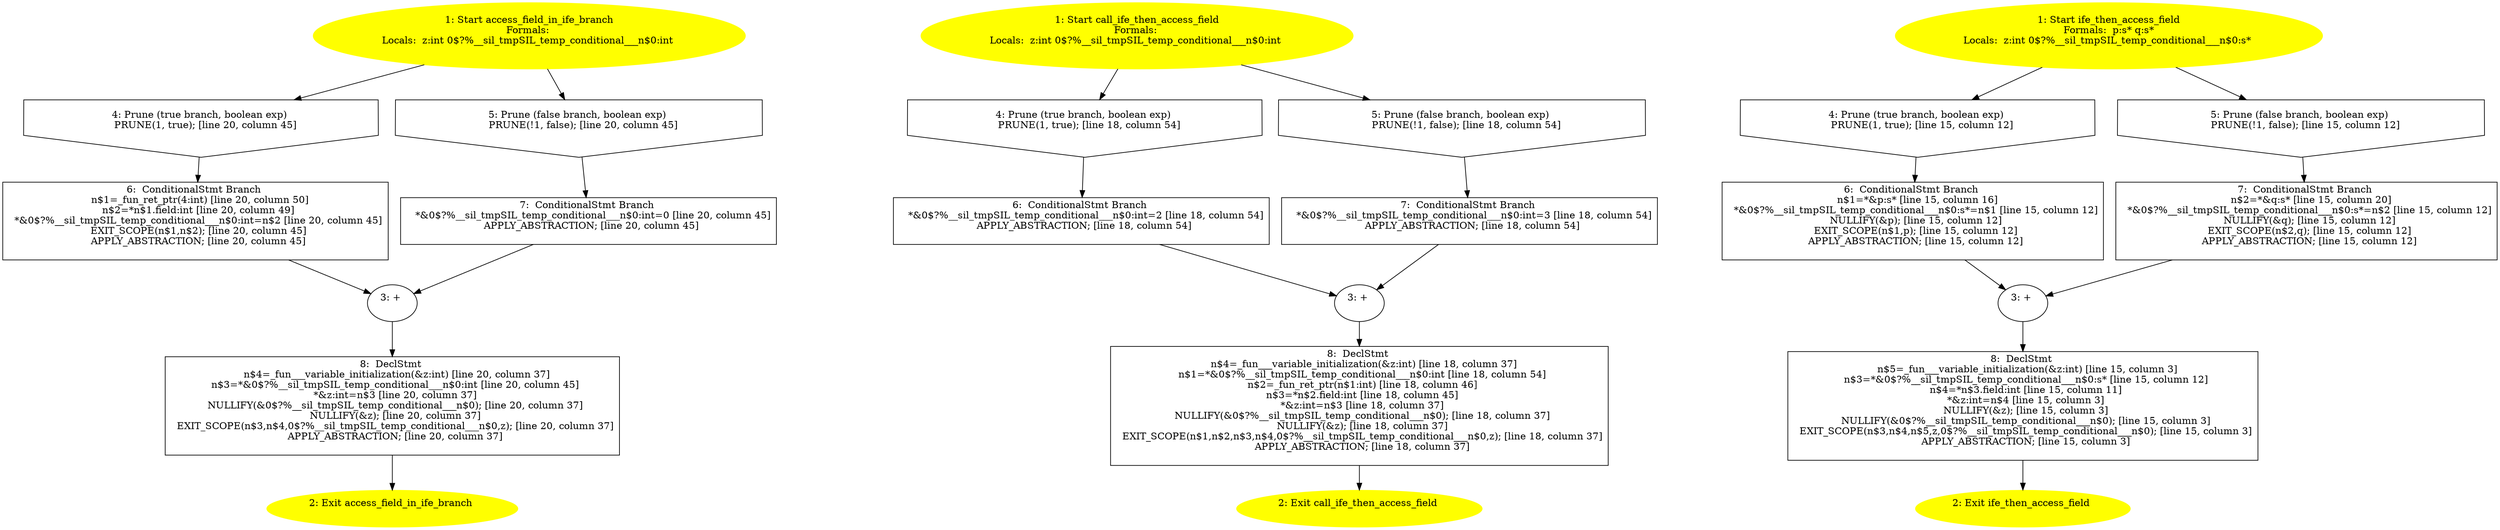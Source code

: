 /* @generated */
digraph cfg {
"access_field_in_ife_branch.09235b723e846eb21b7cc76cb004f032_1" [label="1: Start access_field_in_ife_branch\nFormals: \nLocals:  z:int 0$?%__sil_tmpSIL_temp_conditional___n$0:int \n  " color=yellow style=filled]
	

	 "access_field_in_ife_branch.09235b723e846eb21b7cc76cb004f032_1" -> "access_field_in_ife_branch.09235b723e846eb21b7cc76cb004f032_4" ;
	 "access_field_in_ife_branch.09235b723e846eb21b7cc76cb004f032_1" -> "access_field_in_ife_branch.09235b723e846eb21b7cc76cb004f032_5" ;
"access_field_in_ife_branch.09235b723e846eb21b7cc76cb004f032_2" [label="2: Exit access_field_in_ife_branch \n  " color=yellow style=filled]
	

"access_field_in_ife_branch.09235b723e846eb21b7cc76cb004f032_3" [label="3: + \n  " ]
	

	 "access_field_in_ife_branch.09235b723e846eb21b7cc76cb004f032_3" -> "access_field_in_ife_branch.09235b723e846eb21b7cc76cb004f032_8" ;
"access_field_in_ife_branch.09235b723e846eb21b7cc76cb004f032_4" [label="4: Prune (true branch, boolean exp) \n   PRUNE(1, true); [line 20, column 45]\n " shape="invhouse"]
	

	 "access_field_in_ife_branch.09235b723e846eb21b7cc76cb004f032_4" -> "access_field_in_ife_branch.09235b723e846eb21b7cc76cb004f032_6" ;
"access_field_in_ife_branch.09235b723e846eb21b7cc76cb004f032_5" [label="5: Prune (false branch, boolean exp) \n   PRUNE(!1, false); [line 20, column 45]\n " shape="invhouse"]
	

	 "access_field_in_ife_branch.09235b723e846eb21b7cc76cb004f032_5" -> "access_field_in_ife_branch.09235b723e846eb21b7cc76cb004f032_7" ;
"access_field_in_ife_branch.09235b723e846eb21b7cc76cb004f032_6" [label="6:  ConditionalStmt Branch \n   n$1=_fun_ret_ptr(4:int) [line 20, column 50]\n  n$2=*n$1.field:int [line 20, column 49]\n  *&0$?%__sil_tmpSIL_temp_conditional___n$0:int=n$2 [line 20, column 45]\n  EXIT_SCOPE(n$1,n$2); [line 20, column 45]\n  APPLY_ABSTRACTION; [line 20, column 45]\n " shape="box"]
	

	 "access_field_in_ife_branch.09235b723e846eb21b7cc76cb004f032_6" -> "access_field_in_ife_branch.09235b723e846eb21b7cc76cb004f032_3" ;
"access_field_in_ife_branch.09235b723e846eb21b7cc76cb004f032_7" [label="7:  ConditionalStmt Branch \n   *&0$?%__sil_tmpSIL_temp_conditional___n$0:int=0 [line 20, column 45]\n  APPLY_ABSTRACTION; [line 20, column 45]\n " shape="box"]
	

	 "access_field_in_ife_branch.09235b723e846eb21b7cc76cb004f032_7" -> "access_field_in_ife_branch.09235b723e846eb21b7cc76cb004f032_3" ;
"access_field_in_ife_branch.09235b723e846eb21b7cc76cb004f032_8" [label="8:  DeclStmt \n   n$4=_fun___variable_initialization(&z:int) [line 20, column 37]\n  n$3=*&0$?%__sil_tmpSIL_temp_conditional___n$0:int [line 20, column 45]\n  *&z:int=n$3 [line 20, column 37]\n  NULLIFY(&0$?%__sil_tmpSIL_temp_conditional___n$0); [line 20, column 37]\n  NULLIFY(&z); [line 20, column 37]\n  EXIT_SCOPE(n$3,n$4,0$?%__sil_tmpSIL_temp_conditional___n$0,z); [line 20, column 37]\n  APPLY_ABSTRACTION; [line 20, column 37]\n " shape="box"]
	

	 "access_field_in_ife_branch.09235b723e846eb21b7cc76cb004f032_8" -> "access_field_in_ife_branch.09235b723e846eb21b7cc76cb004f032_2" ;
"call_ife_then_access_field.b6f399d1a50b93c2421854974cd226e3_1" [label="1: Start call_ife_then_access_field\nFormals: \nLocals:  z:int 0$?%__sil_tmpSIL_temp_conditional___n$0:int \n  " color=yellow style=filled]
	

	 "call_ife_then_access_field.b6f399d1a50b93c2421854974cd226e3_1" -> "call_ife_then_access_field.b6f399d1a50b93c2421854974cd226e3_4" ;
	 "call_ife_then_access_field.b6f399d1a50b93c2421854974cd226e3_1" -> "call_ife_then_access_field.b6f399d1a50b93c2421854974cd226e3_5" ;
"call_ife_then_access_field.b6f399d1a50b93c2421854974cd226e3_2" [label="2: Exit call_ife_then_access_field \n  " color=yellow style=filled]
	

"call_ife_then_access_field.b6f399d1a50b93c2421854974cd226e3_3" [label="3: + \n  " ]
	

	 "call_ife_then_access_field.b6f399d1a50b93c2421854974cd226e3_3" -> "call_ife_then_access_field.b6f399d1a50b93c2421854974cd226e3_8" ;
"call_ife_then_access_field.b6f399d1a50b93c2421854974cd226e3_4" [label="4: Prune (true branch, boolean exp) \n   PRUNE(1, true); [line 18, column 54]\n " shape="invhouse"]
	

	 "call_ife_then_access_field.b6f399d1a50b93c2421854974cd226e3_4" -> "call_ife_then_access_field.b6f399d1a50b93c2421854974cd226e3_6" ;
"call_ife_then_access_field.b6f399d1a50b93c2421854974cd226e3_5" [label="5: Prune (false branch, boolean exp) \n   PRUNE(!1, false); [line 18, column 54]\n " shape="invhouse"]
	

	 "call_ife_then_access_field.b6f399d1a50b93c2421854974cd226e3_5" -> "call_ife_then_access_field.b6f399d1a50b93c2421854974cd226e3_7" ;
"call_ife_then_access_field.b6f399d1a50b93c2421854974cd226e3_6" [label="6:  ConditionalStmt Branch \n   *&0$?%__sil_tmpSIL_temp_conditional___n$0:int=2 [line 18, column 54]\n  APPLY_ABSTRACTION; [line 18, column 54]\n " shape="box"]
	

	 "call_ife_then_access_field.b6f399d1a50b93c2421854974cd226e3_6" -> "call_ife_then_access_field.b6f399d1a50b93c2421854974cd226e3_3" ;
"call_ife_then_access_field.b6f399d1a50b93c2421854974cd226e3_7" [label="7:  ConditionalStmt Branch \n   *&0$?%__sil_tmpSIL_temp_conditional___n$0:int=3 [line 18, column 54]\n  APPLY_ABSTRACTION; [line 18, column 54]\n " shape="box"]
	

	 "call_ife_then_access_field.b6f399d1a50b93c2421854974cd226e3_7" -> "call_ife_then_access_field.b6f399d1a50b93c2421854974cd226e3_3" ;
"call_ife_then_access_field.b6f399d1a50b93c2421854974cd226e3_8" [label="8:  DeclStmt \n   n$4=_fun___variable_initialization(&z:int) [line 18, column 37]\n  n$1=*&0$?%__sil_tmpSIL_temp_conditional___n$0:int [line 18, column 54]\n  n$2=_fun_ret_ptr(n$1:int) [line 18, column 46]\n  n$3=*n$2.field:int [line 18, column 45]\n  *&z:int=n$3 [line 18, column 37]\n  NULLIFY(&0$?%__sil_tmpSIL_temp_conditional___n$0); [line 18, column 37]\n  NULLIFY(&z); [line 18, column 37]\n  EXIT_SCOPE(n$1,n$2,n$3,n$4,0$?%__sil_tmpSIL_temp_conditional___n$0,z); [line 18, column 37]\n  APPLY_ABSTRACTION; [line 18, column 37]\n " shape="box"]
	

	 "call_ife_then_access_field.b6f399d1a50b93c2421854974cd226e3_8" -> "call_ife_then_access_field.b6f399d1a50b93c2421854974cd226e3_2" ;
"ife_then_access_field.314daa5b993f0f569c257230f350e2e2_1" [label="1: Start ife_then_access_field\nFormals:  p:s* q:s*\nLocals:  z:int 0$?%__sil_tmpSIL_temp_conditional___n$0:s* \n  " color=yellow style=filled]
	

	 "ife_then_access_field.314daa5b993f0f569c257230f350e2e2_1" -> "ife_then_access_field.314daa5b993f0f569c257230f350e2e2_4" ;
	 "ife_then_access_field.314daa5b993f0f569c257230f350e2e2_1" -> "ife_then_access_field.314daa5b993f0f569c257230f350e2e2_5" ;
"ife_then_access_field.314daa5b993f0f569c257230f350e2e2_2" [label="2: Exit ife_then_access_field \n  " color=yellow style=filled]
	

"ife_then_access_field.314daa5b993f0f569c257230f350e2e2_3" [label="3: + \n  " ]
	

	 "ife_then_access_field.314daa5b993f0f569c257230f350e2e2_3" -> "ife_then_access_field.314daa5b993f0f569c257230f350e2e2_8" ;
"ife_then_access_field.314daa5b993f0f569c257230f350e2e2_4" [label="4: Prune (true branch, boolean exp) \n   PRUNE(1, true); [line 15, column 12]\n " shape="invhouse"]
	

	 "ife_then_access_field.314daa5b993f0f569c257230f350e2e2_4" -> "ife_then_access_field.314daa5b993f0f569c257230f350e2e2_6" ;
"ife_then_access_field.314daa5b993f0f569c257230f350e2e2_5" [label="5: Prune (false branch, boolean exp) \n   PRUNE(!1, false); [line 15, column 12]\n " shape="invhouse"]
	

	 "ife_then_access_field.314daa5b993f0f569c257230f350e2e2_5" -> "ife_then_access_field.314daa5b993f0f569c257230f350e2e2_7" ;
"ife_then_access_field.314daa5b993f0f569c257230f350e2e2_6" [label="6:  ConditionalStmt Branch \n   n$1=*&p:s* [line 15, column 16]\n  *&0$?%__sil_tmpSIL_temp_conditional___n$0:s*=n$1 [line 15, column 12]\n  NULLIFY(&p); [line 15, column 12]\n  EXIT_SCOPE(n$1,p); [line 15, column 12]\n  APPLY_ABSTRACTION; [line 15, column 12]\n " shape="box"]
	

	 "ife_then_access_field.314daa5b993f0f569c257230f350e2e2_6" -> "ife_then_access_field.314daa5b993f0f569c257230f350e2e2_3" ;
"ife_then_access_field.314daa5b993f0f569c257230f350e2e2_7" [label="7:  ConditionalStmt Branch \n   n$2=*&q:s* [line 15, column 20]\n  *&0$?%__sil_tmpSIL_temp_conditional___n$0:s*=n$2 [line 15, column 12]\n  NULLIFY(&q); [line 15, column 12]\n  EXIT_SCOPE(n$2,q); [line 15, column 12]\n  APPLY_ABSTRACTION; [line 15, column 12]\n " shape="box"]
	

	 "ife_then_access_field.314daa5b993f0f569c257230f350e2e2_7" -> "ife_then_access_field.314daa5b993f0f569c257230f350e2e2_3" ;
"ife_then_access_field.314daa5b993f0f569c257230f350e2e2_8" [label="8:  DeclStmt \n   n$5=_fun___variable_initialization(&z:int) [line 15, column 3]\n  n$3=*&0$?%__sil_tmpSIL_temp_conditional___n$0:s* [line 15, column 12]\n  n$4=*n$3.field:int [line 15, column 11]\n  *&z:int=n$4 [line 15, column 3]\n  NULLIFY(&z); [line 15, column 3]\n  NULLIFY(&0$?%__sil_tmpSIL_temp_conditional___n$0); [line 15, column 3]\n  EXIT_SCOPE(n$3,n$4,n$5,z,0$?%__sil_tmpSIL_temp_conditional___n$0); [line 15, column 3]\n  APPLY_ABSTRACTION; [line 15, column 3]\n " shape="box"]
	

	 "ife_then_access_field.314daa5b993f0f569c257230f350e2e2_8" -> "ife_then_access_field.314daa5b993f0f569c257230f350e2e2_2" ;
}
